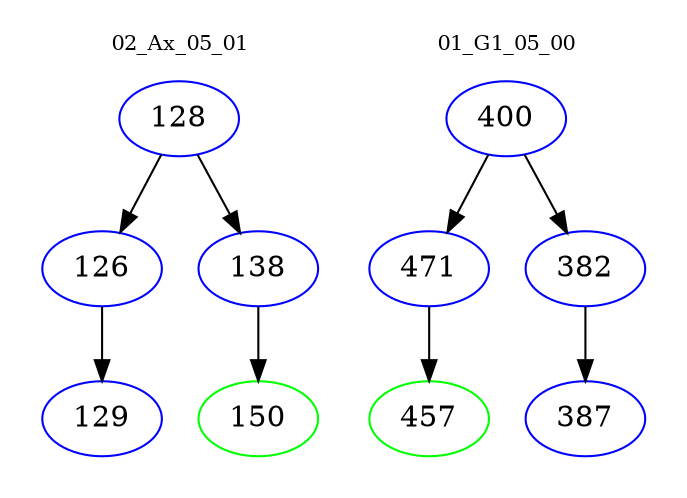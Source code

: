 digraph{
subgraph cluster_0 {
color = white
label = "02_Ax_05_01";
fontsize=10;
T0_128 [label="128", color="blue"]
T0_128 -> T0_126 [color="black"]
T0_126 [label="126", color="blue"]
T0_126 -> T0_129 [color="black"]
T0_129 [label="129", color="blue"]
T0_128 -> T0_138 [color="black"]
T0_138 [label="138", color="blue"]
T0_138 -> T0_150 [color="black"]
T0_150 [label="150", color="green"]
}
subgraph cluster_1 {
color = white
label = "01_G1_05_00";
fontsize=10;
T1_400 [label="400", color="blue"]
T1_400 -> T1_471 [color="black"]
T1_471 [label="471", color="blue"]
T1_471 -> T1_457 [color="black"]
T1_457 [label="457", color="green"]
T1_400 -> T1_382 [color="black"]
T1_382 [label="382", color="blue"]
T1_382 -> T1_387 [color="black"]
T1_387 [label="387", color="blue"]
}
}

